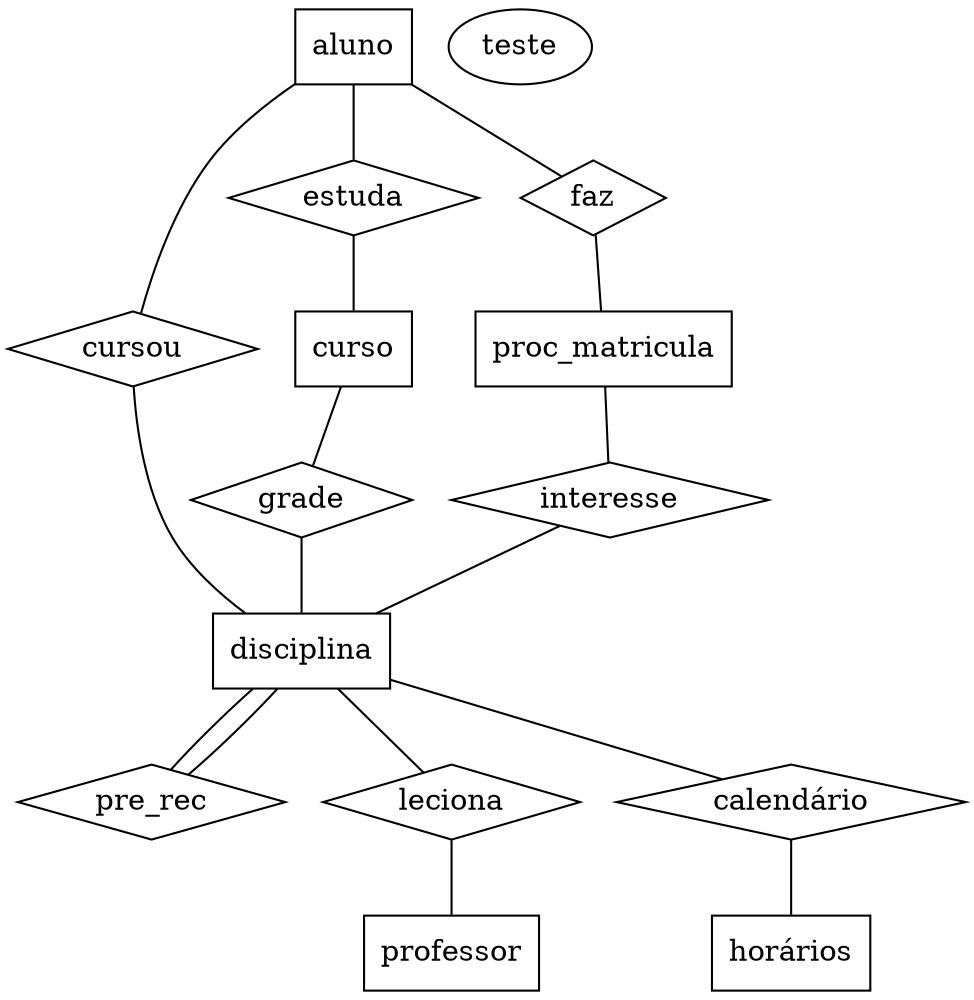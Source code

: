 graph diagramaER {

//ENTIDADES
aluno [shape=record]
disciplina [shape=record]
professor [shape=record]
curso [shape=record]
horários[shape=record]
proc_matricula [shape=record]


//RELACIONAMENTOS
cursou [shape=diamond]
pre_rec [shape=diamond]
leciona [shape=diamond]
grade [shape=diamond]
calendário [shape=diamond]
interesse [shape=diamond]
estuda [shape=diamond]
faz [shape=diamond]


//LIGAÇOES
aluno -- cursou -- disciplina
aluno -- faz -- proc_matricula
aluno -- estuda -- curso
curso -- grade -- disciplina
disciplina -- leciona -- professor
disciplina -- pre_rec -- disciplina
disciplina -- calendário -- horários
proc_matricula -- interesse -- disciplina

 node0 [label = "teste"]
}
